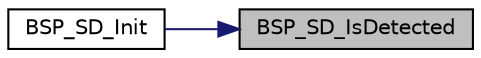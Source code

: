 digraph "BSP_SD_IsDetected"
{
 // LATEX_PDF_SIZE
  edge [fontname="Helvetica",fontsize="10",labelfontname="Helvetica",labelfontsize="10"];
  node [fontname="Helvetica",fontsize="10",shape=record];
  rankdir="RL";
  Node1 [label="BSP_SD_IsDetected",height=0.2,width=0.4,color="black", fillcolor="grey75", style="filled", fontcolor="black",tooltip="Detects if SD card is correctly plugged in the memory slot or not."];
  Node1 -> Node2 [dir="back",color="midnightblue",fontsize="10",style="solid",fontname="Helvetica"];
  Node2 [label="BSP_SD_Init",height=0.2,width=0.4,color="black", fillcolor="white", style="filled",URL="$bsp__driver__sd_8c.html#afe208758d02f97e12c2eecbf604c1726",tooltip="Initializes the SD card device."];
}
